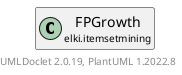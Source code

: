 @startuml
    remove .*\.(Instance|Par|Parameterizer|Factory)$
    set namespaceSeparator none
    hide empty fields
    hide empty methods

    class "<size:14>FPGrowth.Par\n<size:10>elki.itemsetmining" as elki.itemsetmining.FPGrowth.Par [[FPGrowth.Par.html]] {
        +make(): FPGrowth
    }

    abstract class "<size:14>AbstractFrequentItemsetAlgorithm.Par\n<size:10>elki.itemsetmining" as elki.itemsetmining.AbstractFrequentItemsetAlgorithm.Par [[AbstractFrequentItemsetAlgorithm.Par.html]]
    class "<size:14>FPGrowth\n<size:10>elki.itemsetmining" as elki.itemsetmining.FPGrowth [[FPGrowth.html]]

    elki.itemsetmining.AbstractFrequentItemsetAlgorithm.Par <|-- elki.itemsetmining.FPGrowth.Par
    elki.itemsetmining.FPGrowth +-- elki.itemsetmining.FPGrowth.Par

    center footer UMLDoclet 2.0.19, PlantUML 1.2022.8
@enduml
